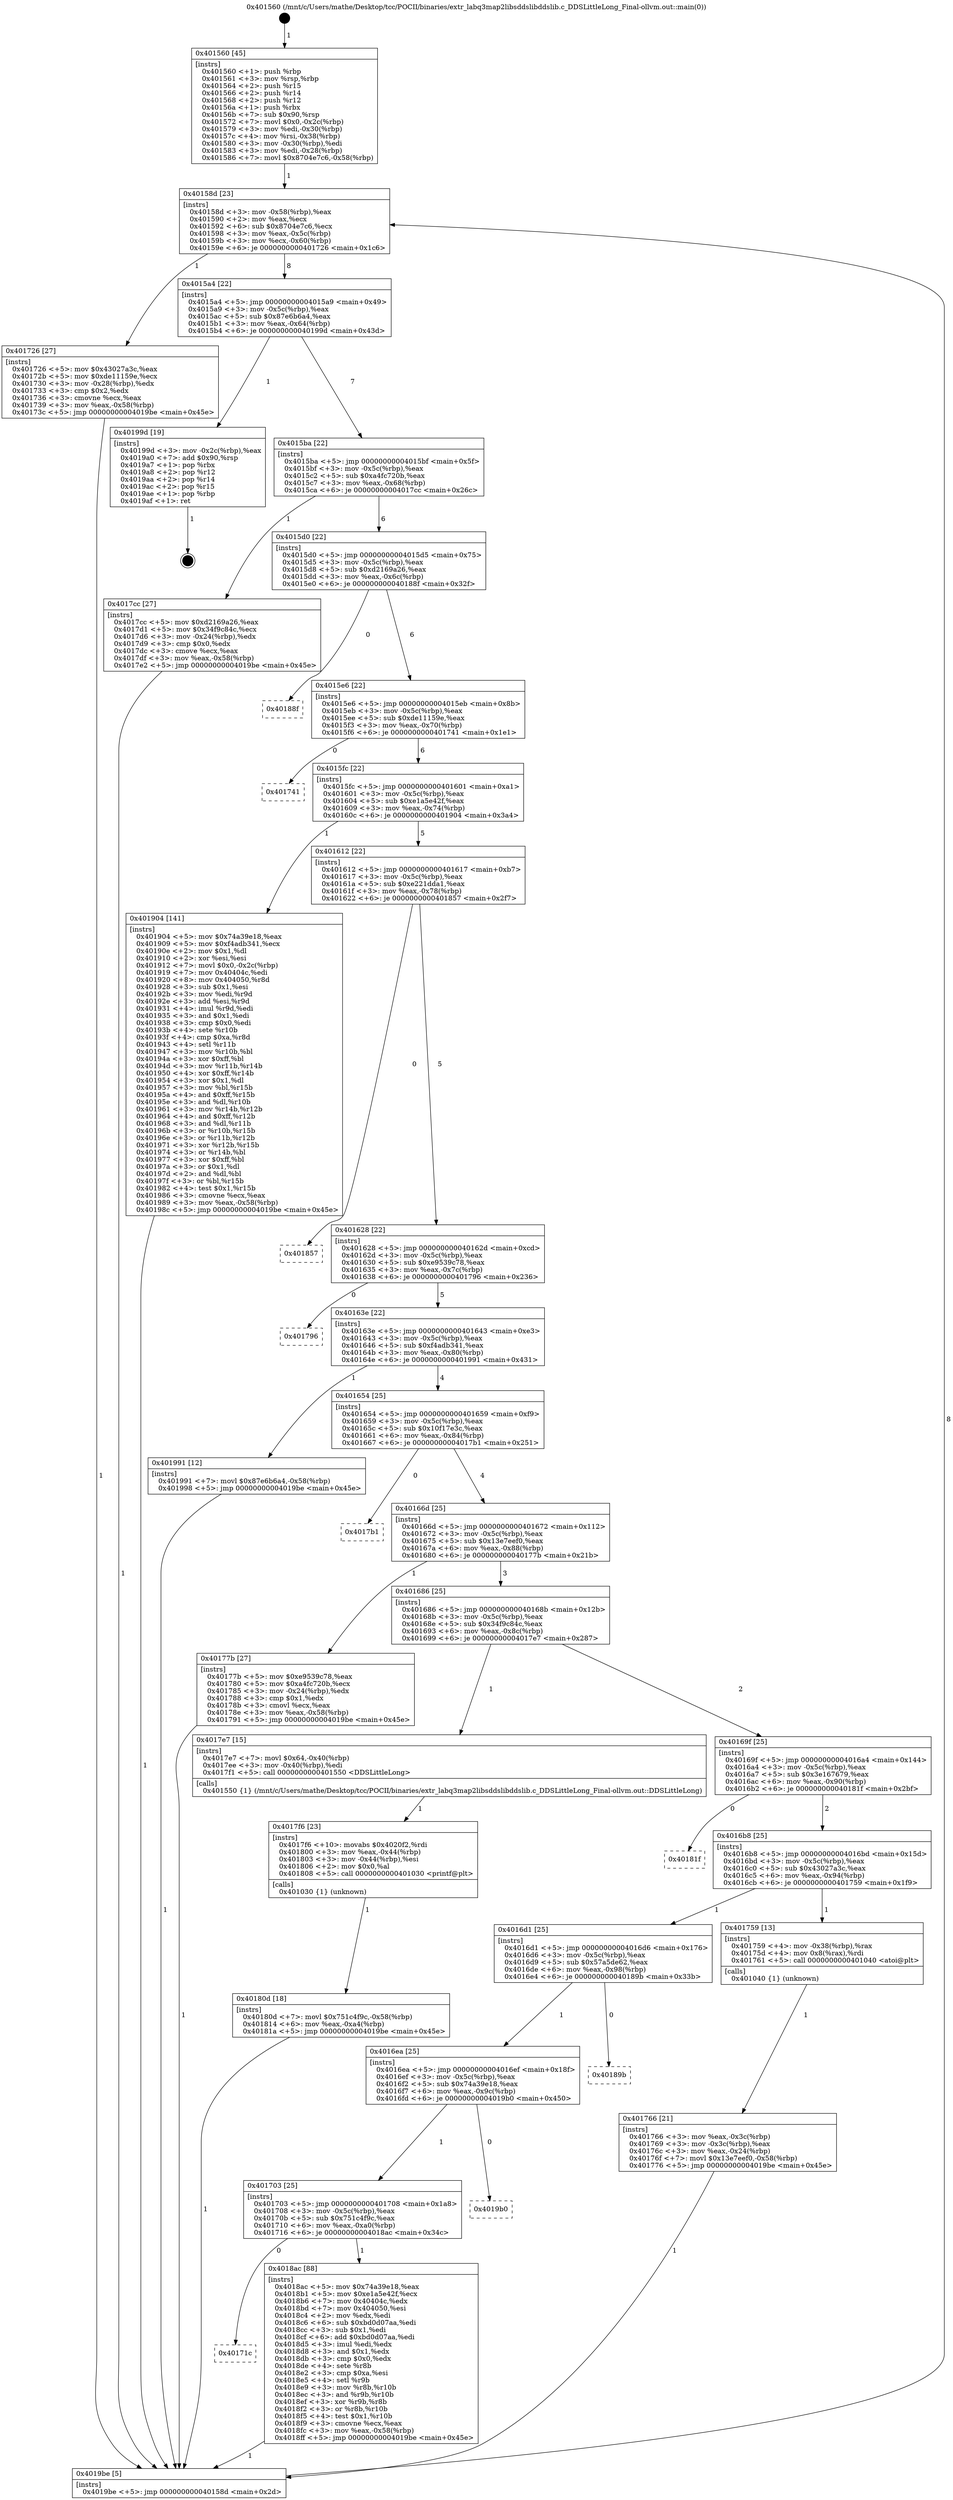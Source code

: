 digraph "0x401560" {
  label = "0x401560 (/mnt/c/Users/mathe/Desktop/tcc/POCII/binaries/extr_labq3map2libsddslibddslib.c_DDSLittleLong_Final-ollvm.out::main(0))"
  labelloc = "t"
  node[shape=record]

  Entry [label="",width=0.3,height=0.3,shape=circle,fillcolor=black,style=filled]
  "0x40158d" [label="{
     0x40158d [23]\l
     | [instrs]\l
     &nbsp;&nbsp;0x40158d \<+3\>: mov -0x58(%rbp),%eax\l
     &nbsp;&nbsp;0x401590 \<+2\>: mov %eax,%ecx\l
     &nbsp;&nbsp;0x401592 \<+6\>: sub $0x8704e7c6,%ecx\l
     &nbsp;&nbsp;0x401598 \<+3\>: mov %eax,-0x5c(%rbp)\l
     &nbsp;&nbsp;0x40159b \<+3\>: mov %ecx,-0x60(%rbp)\l
     &nbsp;&nbsp;0x40159e \<+6\>: je 0000000000401726 \<main+0x1c6\>\l
  }"]
  "0x401726" [label="{
     0x401726 [27]\l
     | [instrs]\l
     &nbsp;&nbsp;0x401726 \<+5\>: mov $0x43027a3c,%eax\l
     &nbsp;&nbsp;0x40172b \<+5\>: mov $0xde11159e,%ecx\l
     &nbsp;&nbsp;0x401730 \<+3\>: mov -0x28(%rbp),%edx\l
     &nbsp;&nbsp;0x401733 \<+3\>: cmp $0x2,%edx\l
     &nbsp;&nbsp;0x401736 \<+3\>: cmovne %ecx,%eax\l
     &nbsp;&nbsp;0x401739 \<+3\>: mov %eax,-0x58(%rbp)\l
     &nbsp;&nbsp;0x40173c \<+5\>: jmp 00000000004019be \<main+0x45e\>\l
  }"]
  "0x4015a4" [label="{
     0x4015a4 [22]\l
     | [instrs]\l
     &nbsp;&nbsp;0x4015a4 \<+5\>: jmp 00000000004015a9 \<main+0x49\>\l
     &nbsp;&nbsp;0x4015a9 \<+3\>: mov -0x5c(%rbp),%eax\l
     &nbsp;&nbsp;0x4015ac \<+5\>: sub $0x87e6b6a4,%eax\l
     &nbsp;&nbsp;0x4015b1 \<+3\>: mov %eax,-0x64(%rbp)\l
     &nbsp;&nbsp;0x4015b4 \<+6\>: je 000000000040199d \<main+0x43d\>\l
  }"]
  "0x4019be" [label="{
     0x4019be [5]\l
     | [instrs]\l
     &nbsp;&nbsp;0x4019be \<+5\>: jmp 000000000040158d \<main+0x2d\>\l
  }"]
  "0x401560" [label="{
     0x401560 [45]\l
     | [instrs]\l
     &nbsp;&nbsp;0x401560 \<+1\>: push %rbp\l
     &nbsp;&nbsp;0x401561 \<+3\>: mov %rsp,%rbp\l
     &nbsp;&nbsp;0x401564 \<+2\>: push %r15\l
     &nbsp;&nbsp;0x401566 \<+2\>: push %r14\l
     &nbsp;&nbsp;0x401568 \<+2\>: push %r12\l
     &nbsp;&nbsp;0x40156a \<+1\>: push %rbx\l
     &nbsp;&nbsp;0x40156b \<+7\>: sub $0x90,%rsp\l
     &nbsp;&nbsp;0x401572 \<+7\>: movl $0x0,-0x2c(%rbp)\l
     &nbsp;&nbsp;0x401579 \<+3\>: mov %edi,-0x30(%rbp)\l
     &nbsp;&nbsp;0x40157c \<+4\>: mov %rsi,-0x38(%rbp)\l
     &nbsp;&nbsp;0x401580 \<+3\>: mov -0x30(%rbp),%edi\l
     &nbsp;&nbsp;0x401583 \<+3\>: mov %edi,-0x28(%rbp)\l
     &nbsp;&nbsp;0x401586 \<+7\>: movl $0x8704e7c6,-0x58(%rbp)\l
  }"]
  Exit [label="",width=0.3,height=0.3,shape=circle,fillcolor=black,style=filled,peripheries=2]
  "0x40199d" [label="{
     0x40199d [19]\l
     | [instrs]\l
     &nbsp;&nbsp;0x40199d \<+3\>: mov -0x2c(%rbp),%eax\l
     &nbsp;&nbsp;0x4019a0 \<+7\>: add $0x90,%rsp\l
     &nbsp;&nbsp;0x4019a7 \<+1\>: pop %rbx\l
     &nbsp;&nbsp;0x4019a8 \<+2\>: pop %r12\l
     &nbsp;&nbsp;0x4019aa \<+2\>: pop %r14\l
     &nbsp;&nbsp;0x4019ac \<+2\>: pop %r15\l
     &nbsp;&nbsp;0x4019ae \<+1\>: pop %rbp\l
     &nbsp;&nbsp;0x4019af \<+1\>: ret\l
  }"]
  "0x4015ba" [label="{
     0x4015ba [22]\l
     | [instrs]\l
     &nbsp;&nbsp;0x4015ba \<+5\>: jmp 00000000004015bf \<main+0x5f\>\l
     &nbsp;&nbsp;0x4015bf \<+3\>: mov -0x5c(%rbp),%eax\l
     &nbsp;&nbsp;0x4015c2 \<+5\>: sub $0xa4fc720b,%eax\l
     &nbsp;&nbsp;0x4015c7 \<+3\>: mov %eax,-0x68(%rbp)\l
     &nbsp;&nbsp;0x4015ca \<+6\>: je 00000000004017cc \<main+0x26c\>\l
  }"]
  "0x40171c" [label="{
     0x40171c\l
  }", style=dashed]
  "0x4017cc" [label="{
     0x4017cc [27]\l
     | [instrs]\l
     &nbsp;&nbsp;0x4017cc \<+5\>: mov $0xd2169a26,%eax\l
     &nbsp;&nbsp;0x4017d1 \<+5\>: mov $0x34f9c84c,%ecx\l
     &nbsp;&nbsp;0x4017d6 \<+3\>: mov -0x24(%rbp),%edx\l
     &nbsp;&nbsp;0x4017d9 \<+3\>: cmp $0x0,%edx\l
     &nbsp;&nbsp;0x4017dc \<+3\>: cmove %ecx,%eax\l
     &nbsp;&nbsp;0x4017df \<+3\>: mov %eax,-0x58(%rbp)\l
     &nbsp;&nbsp;0x4017e2 \<+5\>: jmp 00000000004019be \<main+0x45e\>\l
  }"]
  "0x4015d0" [label="{
     0x4015d0 [22]\l
     | [instrs]\l
     &nbsp;&nbsp;0x4015d0 \<+5\>: jmp 00000000004015d5 \<main+0x75\>\l
     &nbsp;&nbsp;0x4015d5 \<+3\>: mov -0x5c(%rbp),%eax\l
     &nbsp;&nbsp;0x4015d8 \<+5\>: sub $0xd2169a26,%eax\l
     &nbsp;&nbsp;0x4015dd \<+3\>: mov %eax,-0x6c(%rbp)\l
     &nbsp;&nbsp;0x4015e0 \<+6\>: je 000000000040188f \<main+0x32f\>\l
  }"]
  "0x4018ac" [label="{
     0x4018ac [88]\l
     | [instrs]\l
     &nbsp;&nbsp;0x4018ac \<+5\>: mov $0x74a39e18,%eax\l
     &nbsp;&nbsp;0x4018b1 \<+5\>: mov $0xe1a5e42f,%ecx\l
     &nbsp;&nbsp;0x4018b6 \<+7\>: mov 0x40404c,%edx\l
     &nbsp;&nbsp;0x4018bd \<+7\>: mov 0x404050,%esi\l
     &nbsp;&nbsp;0x4018c4 \<+2\>: mov %edx,%edi\l
     &nbsp;&nbsp;0x4018c6 \<+6\>: sub $0xbd0d07aa,%edi\l
     &nbsp;&nbsp;0x4018cc \<+3\>: sub $0x1,%edi\l
     &nbsp;&nbsp;0x4018cf \<+6\>: add $0xbd0d07aa,%edi\l
     &nbsp;&nbsp;0x4018d5 \<+3\>: imul %edi,%edx\l
     &nbsp;&nbsp;0x4018d8 \<+3\>: and $0x1,%edx\l
     &nbsp;&nbsp;0x4018db \<+3\>: cmp $0x0,%edx\l
     &nbsp;&nbsp;0x4018de \<+4\>: sete %r8b\l
     &nbsp;&nbsp;0x4018e2 \<+3\>: cmp $0xa,%esi\l
     &nbsp;&nbsp;0x4018e5 \<+4\>: setl %r9b\l
     &nbsp;&nbsp;0x4018e9 \<+3\>: mov %r8b,%r10b\l
     &nbsp;&nbsp;0x4018ec \<+3\>: and %r9b,%r10b\l
     &nbsp;&nbsp;0x4018ef \<+3\>: xor %r9b,%r8b\l
     &nbsp;&nbsp;0x4018f2 \<+3\>: or %r8b,%r10b\l
     &nbsp;&nbsp;0x4018f5 \<+4\>: test $0x1,%r10b\l
     &nbsp;&nbsp;0x4018f9 \<+3\>: cmovne %ecx,%eax\l
     &nbsp;&nbsp;0x4018fc \<+3\>: mov %eax,-0x58(%rbp)\l
     &nbsp;&nbsp;0x4018ff \<+5\>: jmp 00000000004019be \<main+0x45e\>\l
  }"]
  "0x40188f" [label="{
     0x40188f\l
  }", style=dashed]
  "0x4015e6" [label="{
     0x4015e6 [22]\l
     | [instrs]\l
     &nbsp;&nbsp;0x4015e6 \<+5\>: jmp 00000000004015eb \<main+0x8b\>\l
     &nbsp;&nbsp;0x4015eb \<+3\>: mov -0x5c(%rbp),%eax\l
     &nbsp;&nbsp;0x4015ee \<+5\>: sub $0xde11159e,%eax\l
     &nbsp;&nbsp;0x4015f3 \<+3\>: mov %eax,-0x70(%rbp)\l
     &nbsp;&nbsp;0x4015f6 \<+6\>: je 0000000000401741 \<main+0x1e1\>\l
  }"]
  "0x401703" [label="{
     0x401703 [25]\l
     | [instrs]\l
     &nbsp;&nbsp;0x401703 \<+5\>: jmp 0000000000401708 \<main+0x1a8\>\l
     &nbsp;&nbsp;0x401708 \<+3\>: mov -0x5c(%rbp),%eax\l
     &nbsp;&nbsp;0x40170b \<+5\>: sub $0x751c4f9c,%eax\l
     &nbsp;&nbsp;0x401710 \<+6\>: mov %eax,-0xa0(%rbp)\l
     &nbsp;&nbsp;0x401716 \<+6\>: je 00000000004018ac \<main+0x34c\>\l
  }"]
  "0x401741" [label="{
     0x401741\l
  }", style=dashed]
  "0x4015fc" [label="{
     0x4015fc [22]\l
     | [instrs]\l
     &nbsp;&nbsp;0x4015fc \<+5\>: jmp 0000000000401601 \<main+0xa1\>\l
     &nbsp;&nbsp;0x401601 \<+3\>: mov -0x5c(%rbp),%eax\l
     &nbsp;&nbsp;0x401604 \<+5\>: sub $0xe1a5e42f,%eax\l
     &nbsp;&nbsp;0x401609 \<+3\>: mov %eax,-0x74(%rbp)\l
     &nbsp;&nbsp;0x40160c \<+6\>: je 0000000000401904 \<main+0x3a4\>\l
  }"]
  "0x4019b0" [label="{
     0x4019b0\l
  }", style=dashed]
  "0x401904" [label="{
     0x401904 [141]\l
     | [instrs]\l
     &nbsp;&nbsp;0x401904 \<+5\>: mov $0x74a39e18,%eax\l
     &nbsp;&nbsp;0x401909 \<+5\>: mov $0xf4adb341,%ecx\l
     &nbsp;&nbsp;0x40190e \<+2\>: mov $0x1,%dl\l
     &nbsp;&nbsp;0x401910 \<+2\>: xor %esi,%esi\l
     &nbsp;&nbsp;0x401912 \<+7\>: movl $0x0,-0x2c(%rbp)\l
     &nbsp;&nbsp;0x401919 \<+7\>: mov 0x40404c,%edi\l
     &nbsp;&nbsp;0x401920 \<+8\>: mov 0x404050,%r8d\l
     &nbsp;&nbsp;0x401928 \<+3\>: sub $0x1,%esi\l
     &nbsp;&nbsp;0x40192b \<+3\>: mov %edi,%r9d\l
     &nbsp;&nbsp;0x40192e \<+3\>: add %esi,%r9d\l
     &nbsp;&nbsp;0x401931 \<+4\>: imul %r9d,%edi\l
     &nbsp;&nbsp;0x401935 \<+3\>: and $0x1,%edi\l
     &nbsp;&nbsp;0x401938 \<+3\>: cmp $0x0,%edi\l
     &nbsp;&nbsp;0x40193b \<+4\>: sete %r10b\l
     &nbsp;&nbsp;0x40193f \<+4\>: cmp $0xa,%r8d\l
     &nbsp;&nbsp;0x401943 \<+4\>: setl %r11b\l
     &nbsp;&nbsp;0x401947 \<+3\>: mov %r10b,%bl\l
     &nbsp;&nbsp;0x40194a \<+3\>: xor $0xff,%bl\l
     &nbsp;&nbsp;0x40194d \<+3\>: mov %r11b,%r14b\l
     &nbsp;&nbsp;0x401950 \<+4\>: xor $0xff,%r14b\l
     &nbsp;&nbsp;0x401954 \<+3\>: xor $0x1,%dl\l
     &nbsp;&nbsp;0x401957 \<+3\>: mov %bl,%r15b\l
     &nbsp;&nbsp;0x40195a \<+4\>: and $0xff,%r15b\l
     &nbsp;&nbsp;0x40195e \<+3\>: and %dl,%r10b\l
     &nbsp;&nbsp;0x401961 \<+3\>: mov %r14b,%r12b\l
     &nbsp;&nbsp;0x401964 \<+4\>: and $0xff,%r12b\l
     &nbsp;&nbsp;0x401968 \<+3\>: and %dl,%r11b\l
     &nbsp;&nbsp;0x40196b \<+3\>: or %r10b,%r15b\l
     &nbsp;&nbsp;0x40196e \<+3\>: or %r11b,%r12b\l
     &nbsp;&nbsp;0x401971 \<+3\>: xor %r12b,%r15b\l
     &nbsp;&nbsp;0x401974 \<+3\>: or %r14b,%bl\l
     &nbsp;&nbsp;0x401977 \<+3\>: xor $0xff,%bl\l
     &nbsp;&nbsp;0x40197a \<+3\>: or $0x1,%dl\l
     &nbsp;&nbsp;0x40197d \<+2\>: and %dl,%bl\l
     &nbsp;&nbsp;0x40197f \<+3\>: or %bl,%r15b\l
     &nbsp;&nbsp;0x401982 \<+4\>: test $0x1,%r15b\l
     &nbsp;&nbsp;0x401986 \<+3\>: cmovne %ecx,%eax\l
     &nbsp;&nbsp;0x401989 \<+3\>: mov %eax,-0x58(%rbp)\l
     &nbsp;&nbsp;0x40198c \<+5\>: jmp 00000000004019be \<main+0x45e\>\l
  }"]
  "0x401612" [label="{
     0x401612 [22]\l
     | [instrs]\l
     &nbsp;&nbsp;0x401612 \<+5\>: jmp 0000000000401617 \<main+0xb7\>\l
     &nbsp;&nbsp;0x401617 \<+3\>: mov -0x5c(%rbp),%eax\l
     &nbsp;&nbsp;0x40161a \<+5\>: sub $0xe221dda1,%eax\l
     &nbsp;&nbsp;0x40161f \<+3\>: mov %eax,-0x78(%rbp)\l
     &nbsp;&nbsp;0x401622 \<+6\>: je 0000000000401857 \<main+0x2f7\>\l
  }"]
  "0x4016ea" [label="{
     0x4016ea [25]\l
     | [instrs]\l
     &nbsp;&nbsp;0x4016ea \<+5\>: jmp 00000000004016ef \<main+0x18f\>\l
     &nbsp;&nbsp;0x4016ef \<+3\>: mov -0x5c(%rbp),%eax\l
     &nbsp;&nbsp;0x4016f2 \<+5\>: sub $0x74a39e18,%eax\l
     &nbsp;&nbsp;0x4016f7 \<+6\>: mov %eax,-0x9c(%rbp)\l
     &nbsp;&nbsp;0x4016fd \<+6\>: je 00000000004019b0 \<main+0x450\>\l
  }"]
  "0x401857" [label="{
     0x401857\l
  }", style=dashed]
  "0x401628" [label="{
     0x401628 [22]\l
     | [instrs]\l
     &nbsp;&nbsp;0x401628 \<+5\>: jmp 000000000040162d \<main+0xcd\>\l
     &nbsp;&nbsp;0x40162d \<+3\>: mov -0x5c(%rbp),%eax\l
     &nbsp;&nbsp;0x401630 \<+5\>: sub $0xe9539c78,%eax\l
     &nbsp;&nbsp;0x401635 \<+3\>: mov %eax,-0x7c(%rbp)\l
     &nbsp;&nbsp;0x401638 \<+6\>: je 0000000000401796 \<main+0x236\>\l
  }"]
  "0x40189b" [label="{
     0x40189b\l
  }", style=dashed]
  "0x401796" [label="{
     0x401796\l
  }", style=dashed]
  "0x40163e" [label="{
     0x40163e [22]\l
     | [instrs]\l
     &nbsp;&nbsp;0x40163e \<+5\>: jmp 0000000000401643 \<main+0xe3\>\l
     &nbsp;&nbsp;0x401643 \<+3\>: mov -0x5c(%rbp),%eax\l
     &nbsp;&nbsp;0x401646 \<+5\>: sub $0xf4adb341,%eax\l
     &nbsp;&nbsp;0x40164b \<+3\>: mov %eax,-0x80(%rbp)\l
     &nbsp;&nbsp;0x40164e \<+6\>: je 0000000000401991 \<main+0x431\>\l
  }"]
  "0x40180d" [label="{
     0x40180d [18]\l
     | [instrs]\l
     &nbsp;&nbsp;0x40180d \<+7\>: movl $0x751c4f9c,-0x58(%rbp)\l
     &nbsp;&nbsp;0x401814 \<+6\>: mov %eax,-0xa4(%rbp)\l
     &nbsp;&nbsp;0x40181a \<+5\>: jmp 00000000004019be \<main+0x45e\>\l
  }"]
  "0x401991" [label="{
     0x401991 [12]\l
     | [instrs]\l
     &nbsp;&nbsp;0x401991 \<+7\>: movl $0x87e6b6a4,-0x58(%rbp)\l
     &nbsp;&nbsp;0x401998 \<+5\>: jmp 00000000004019be \<main+0x45e\>\l
  }"]
  "0x401654" [label="{
     0x401654 [25]\l
     | [instrs]\l
     &nbsp;&nbsp;0x401654 \<+5\>: jmp 0000000000401659 \<main+0xf9\>\l
     &nbsp;&nbsp;0x401659 \<+3\>: mov -0x5c(%rbp),%eax\l
     &nbsp;&nbsp;0x40165c \<+5\>: sub $0x10f17e3c,%eax\l
     &nbsp;&nbsp;0x401661 \<+6\>: mov %eax,-0x84(%rbp)\l
     &nbsp;&nbsp;0x401667 \<+6\>: je 00000000004017b1 \<main+0x251\>\l
  }"]
  "0x4017f6" [label="{
     0x4017f6 [23]\l
     | [instrs]\l
     &nbsp;&nbsp;0x4017f6 \<+10\>: movabs $0x4020f2,%rdi\l
     &nbsp;&nbsp;0x401800 \<+3\>: mov %eax,-0x44(%rbp)\l
     &nbsp;&nbsp;0x401803 \<+3\>: mov -0x44(%rbp),%esi\l
     &nbsp;&nbsp;0x401806 \<+2\>: mov $0x0,%al\l
     &nbsp;&nbsp;0x401808 \<+5\>: call 0000000000401030 \<printf@plt\>\l
     | [calls]\l
     &nbsp;&nbsp;0x401030 \{1\} (unknown)\l
  }"]
  "0x4017b1" [label="{
     0x4017b1\l
  }", style=dashed]
  "0x40166d" [label="{
     0x40166d [25]\l
     | [instrs]\l
     &nbsp;&nbsp;0x40166d \<+5\>: jmp 0000000000401672 \<main+0x112\>\l
     &nbsp;&nbsp;0x401672 \<+3\>: mov -0x5c(%rbp),%eax\l
     &nbsp;&nbsp;0x401675 \<+5\>: sub $0x13e7eef0,%eax\l
     &nbsp;&nbsp;0x40167a \<+6\>: mov %eax,-0x88(%rbp)\l
     &nbsp;&nbsp;0x401680 \<+6\>: je 000000000040177b \<main+0x21b\>\l
  }"]
  "0x401766" [label="{
     0x401766 [21]\l
     | [instrs]\l
     &nbsp;&nbsp;0x401766 \<+3\>: mov %eax,-0x3c(%rbp)\l
     &nbsp;&nbsp;0x401769 \<+3\>: mov -0x3c(%rbp),%eax\l
     &nbsp;&nbsp;0x40176c \<+3\>: mov %eax,-0x24(%rbp)\l
     &nbsp;&nbsp;0x40176f \<+7\>: movl $0x13e7eef0,-0x58(%rbp)\l
     &nbsp;&nbsp;0x401776 \<+5\>: jmp 00000000004019be \<main+0x45e\>\l
  }"]
  "0x40177b" [label="{
     0x40177b [27]\l
     | [instrs]\l
     &nbsp;&nbsp;0x40177b \<+5\>: mov $0xe9539c78,%eax\l
     &nbsp;&nbsp;0x401780 \<+5\>: mov $0xa4fc720b,%ecx\l
     &nbsp;&nbsp;0x401785 \<+3\>: mov -0x24(%rbp),%edx\l
     &nbsp;&nbsp;0x401788 \<+3\>: cmp $0x1,%edx\l
     &nbsp;&nbsp;0x40178b \<+3\>: cmovl %ecx,%eax\l
     &nbsp;&nbsp;0x40178e \<+3\>: mov %eax,-0x58(%rbp)\l
     &nbsp;&nbsp;0x401791 \<+5\>: jmp 00000000004019be \<main+0x45e\>\l
  }"]
  "0x401686" [label="{
     0x401686 [25]\l
     | [instrs]\l
     &nbsp;&nbsp;0x401686 \<+5\>: jmp 000000000040168b \<main+0x12b\>\l
     &nbsp;&nbsp;0x40168b \<+3\>: mov -0x5c(%rbp),%eax\l
     &nbsp;&nbsp;0x40168e \<+5\>: sub $0x34f9c84c,%eax\l
     &nbsp;&nbsp;0x401693 \<+6\>: mov %eax,-0x8c(%rbp)\l
     &nbsp;&nbsp;0x401699 \<+6\>: je 00000000004017e7 \<main+0x287\>\l
  }"]
  "0x4016d1" [label="{
     0x4016d1 [25]\l
     | [instrs]\l
     &nbsp;&nbsp;0x4016d1 \<+5\>: jmp 00000000004016d6 \<main+0x176\>\l
     &nbsp;&nbsp;0x4016d6 \<+3\>: mov -0x5c(%rbp),%eax\l
     &nbsp;&nbsp;0x4016d9 \<+5\>: sub $0x57a5de62,%eax\l
     &nbsp;&nbsp;0x4016de \<+6\>: mov %eax,-0x98(%rbp)\l
     &nbsp;&nbsp;0x4016e4 \<+6\>: je 000000000040189b \<main+0x33b\>\l
  }"]
  "0x4017e7" [label="{
     0x4017e7 [15]\l
     | [instrs]\l
     &nbsp;&nbsp;0x4017e7 \<+7\>: movl $0x64,-0x40(%rbp)\l
     &nbsp;&nbsp;0x4017ee \<+3\>: mov -0x40(%rbp),%edi\l
     &nbsp;&nbsp;0x4017f1 \<+5\>: call 0000000000401550 \<DDSLittleLong\>\l
     | [calls]\l
     &nbsp;&nbsp;0x401550 \{1\} (/mnt/c/Users/mathe/Desktop/tcc/POCII/binaries/extr_labq3map2libsddslibddslib.c_DDSLittleLong_Final-ollvm.out::DDSLittleLong)\l
  }"]
  "0x40169f" [label="{
     0x40169f [25]\l
     | [instrs]\l
     &nbsp;&nbsp;0x40169f \<+5\>: jmp 00000000004016a4 \<main+0x144\>\l
     &nbsp;&nbsp;0x4016a4 \<+3\>: mov -0x5c(%rbp),%eax\l
     &nbsp;&nbsp;0x4016a7 \<+5\>: sub $0x3e167679,%eax\l
     &nbsp;&nbsp;0x4016ac \<+6\>: mov %eax,-0x90(%rbp)\l
     &nbsp;&nbsp;0x4016b2 \<+6\>: je 000000000040181f \<main+0x2bf\>\l
  }"]
  "0x401759" [label="{
     0x401759 [13]\l
     | [instrs]\l
     &nbsp;&nbsp;0x401759 \<+4\>: mov -0x38(%rbp),%rax\l
     &nbsp;&nbsp;0x40175d \<+4\>: mov 0x8(%rax),%rdi\l
     &nbsp;&nbsp;0x401761 \<+5\>: call 0000000000401040 \<atoi@plt\>\l
     | [calls]\l
     &nbsp;&nbsp;0x401040 \{1\} (unknown)\l
  }"]
  "0x40181f" [label="{
     0x40181f\l
  }", style=dashed]
  "0x4016b8" [label="{
     0x4016b8 [25]\l
     | [instrs]\l
     &nbsp;&nbsp;0x4016b8 \<+5\>: jmp 00000000004016bd \<main+0x15d\>\l
     &nbsp;&nbsp;0x4016bd \<+3\>: mov -0x5c(%rbp),%eax\l
     &nbsp;&nbsp;0x4016c0 \<+5\>: sub $0x43027a3c,%eax\l
     &nbsp;&nbsp;0x4016c5 \<+6\>: mov %eax,-0x94(%rbp)\l
     &nbsp;&nbsp;0x4016cb \<+6\>: je 0000000000401759 \<main+0x1f9\>\l
  }"]
  Entry -> "0x401560" [label=" 1"]
  "0x40158d" -> "0x401726" [label=" 1"]
  "0x40158d" -> "0x4015a4" [label=" 8"]
  "0x401726" -> "0x4019be" [label=" 1"]
  "0x401560" -> "0x40158d" [label=" 1"]
  "0x4019be" -> "0x40158d" [label=" 8"]
  "0x40199d" -> Exit [label=" 1"]
  "0x4015a4" -> "0x40199d" [label=" 1"]
  "0x4015a4" -> "0x4015ba" [label=" 7"]
  "0x401991" -> "0x4019be" [label=" 1"]
  "0x4015ba" -> "0x4017cc" [label=" 1"]
  "0x4015ba" -> "0x4015d0" [label=" 6"]
  "0x401904" -> "0x4019be" [label=" 1"]
  "0x4015d0" -> "0x40188f" [label=" 0"]
  "0x4015d0" -> "0x4015e6" [label=" 6"]
  "0x4018ac" -> "0x4019be" [label=" 1"]
  "0x4015e6" -> "0x401741" [label=" 0"]
  "0x4015e6" -> "0x4015fc" [label=" 6"]
  "0x401703" -> "0x4018ac" [label=" 1"]
  "0x4015fc" -> "0x401904" [label=" 1"]
  "0x4015fc" -> "0x401612" [label=" 5"]
  "0x401703" -> "0x40171c" [label=" 0"]
  "0x401612" -> "0x401857" [label=" 0"]
  "0x401612" -> "0x401628" [label=" 5"]
  "0x4016ea" -> "0x4019b0" [label=" 0"]
  "0x401628" -> "0x401796" [label=" 0"]
  "0x401628" -> "0x40163e" [label=" 5"]
  "0x4016ea" -> "0x401703" [label=" 1"]
  "0x40163e" -> "0x401991" [label=" 1"]
  "0x40163e" -> "0x401654" [label=" 4"]
  "0x4016d1" -> "0x40189b" [label=" 0"]
  "0x401654" -> "0x4017b1" [label=" 0"]
  "0x401654" -> "0x40166d" [label=" 4"]
  "0x4016d1" -> "0x4016ea" [label=" 1"]
  "0x40166d" -> "0x40177b" [label=" 1"]
  "0x40166d" -> "0x401686" [label=" 3"]
  "0x40180d" -> "0x4019be" [label=" 1"]
  "0x401686" -> "0x4017e7" [label=" 1"]
  "0x401686" -> "0x40169f" [label=" 2"]
  "0x4017f6" -> "0x40180d" [label=" 1"]
  "0x40169f" -> "0x40181f" [label=" 0"]
  "0x40169f" -> "0x4016b8" [label=" 2"]
  "0x4017e7" -> "0x4017f6" [label=" 1"]
  "0x4016b8" -> "0x401759" [label=" 1"]
  "0x4016b8" -> "0x4016d1" [label=" 1"]
  "0x401759" -> "0x401766" [label=" 1"]
  "0x401766" -> "0x4019be" [label=" 1"]
  "0x40177b" -> "0x4019be" [label=" 1"]
  "0x4017cc" -> "0x4019be" [label=" 1"]
}
